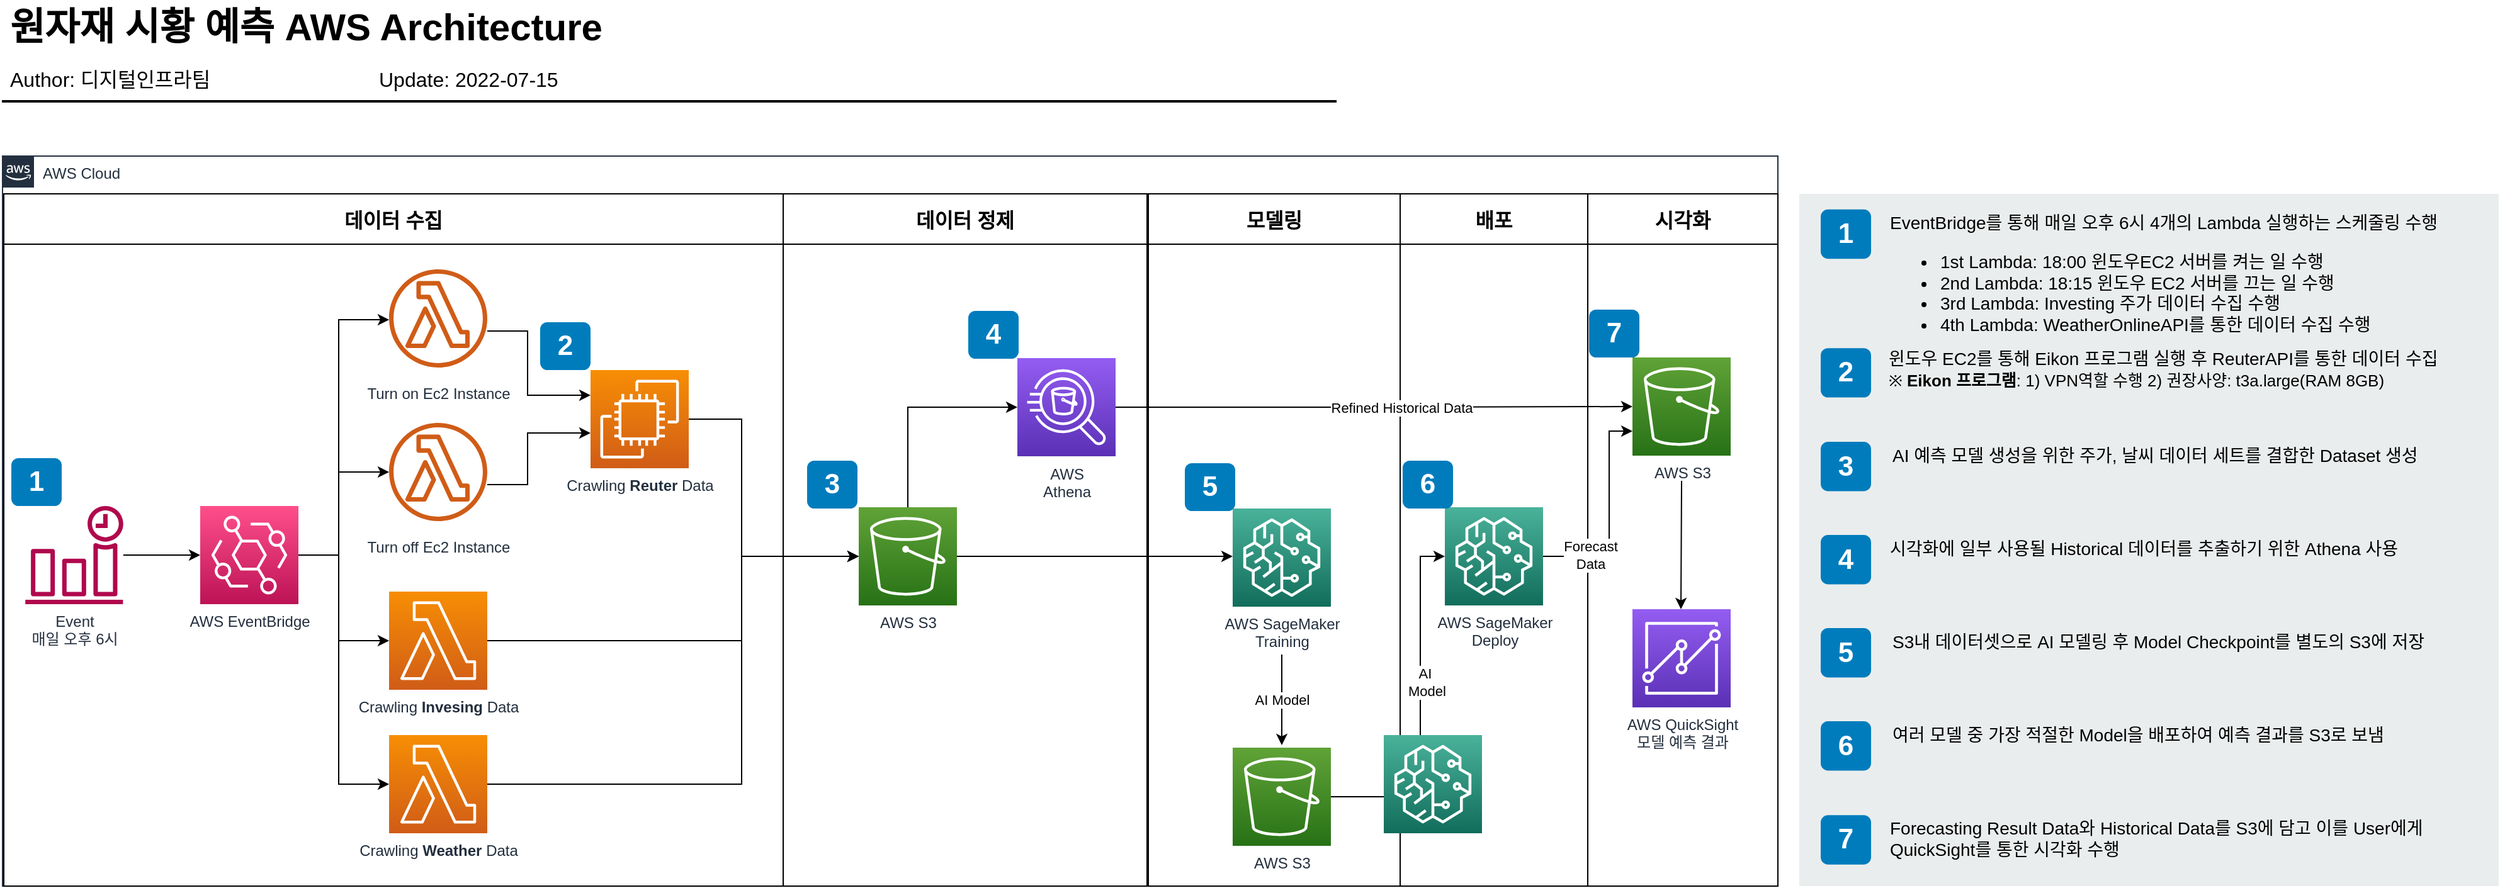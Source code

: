 <mxfile version="20.1.1" type="github" pages="3">
  <diagram id="Ht1M8jgEwFfnCIfOTk4-" name="As-Is">
    <mxGraphModel dx="2382" dy="1279" grid="1" gridSize="10" guides="1" tooltips="1" connect="1" arrows="1" fold="1" page="1" pageScale="1" pageWidth="1169" pageHeight="827" math="0" shadow="0">
      <root>
        <mxCell id="0" />
        <mxCell id="1" parent="0" />
        <mxCell id="-QjtrjUzRDEMRZ5MF8oH-47" value="원자재 시황 예측 AWS Architecture" style="text;html=1;resizable=0;points=[];autosize=1;align=left;verticalAlign=top;spacingTop=-4;fontSize=30;fontStyle=1;labelBackgroundColor=none;" parent="1" vertex="1">
          <mxGeometry x="36.5" y="26.5" width="510" height="40" as="geometry" />
        </mxCell>
        <mxCell id="-QjtrjUzRDEMRZ5MF8oH-48" value="Author: 디지털인프라팀" style="text;html=1;resizable=0;points=[];autosize=1;align=left;verticalAlign=top;spacingTop=-4;fontSize=16;labelBackgroundColor=none;" parent="1" vertex="1">
          <mxGeometry x="36.5" y="76.5" width="190" height="30" as="geometry" />
        </mxCell>
        <mxCell id="SCVMTBWpLvtzJIhz15lM-1" value="" style="line;strokeWidth=2;html=1;fontSize=14;labelBackgroundColor=none;" parent="1" vertex="1">
          <mxGeometry x="32.5" y="101.5" width="1060" height="10" as="geometry" />
        </mxCell>
        <mxCell id="1dBTJliTiQG94aDny_BC-19" value="AWS Cloud" style="points=[[0,0],[0.25,0],[0.5,0],[0.75,0],[1,0],[1,0.25],[1,0.5],[1,0.75],[1,1],[0.75,1],[0.5,1],[0.25,1],[0,1],[0,0.75],[0,0.5],[0,0.25]];outlineConnect=0;gradientColor=none;html=1;whiteSpace=wrap;fontSize=12;fontStyle=0;shape=mxgraph.aws4.group;grIcon=mxgraph.aws4.group_aws_cloud_alt;strokeColor=#232F3E;fillColor=none;verticalAlign=top;align=left;spacingLeft=30;fontColor=#232F3E;dashed=0;labelBackgroundColor=none;container=1;pointerEvents=0;collapsible=0;recursiveResize=0;" parent="1" vertex="1">
          <mxGeometry x="33" y="150" width="1410" height="580" as="geometry" />
        </mxCell>
        <mxCell id="dCYjzD_zUEwOEs_KfjNQ-2" value="데이터 정제" style="swimlane;startSize=40;fontSize=16;" parent="1dBTJliTiQG94aDny_BC-19" vertex="1">
          <mxGeometry x="620" y="30" width="289" height="550" as="geometry">
            <mxRectangle x="731" y="30" width="120" height="30" as="alternateBounds" />
          </mxGeometry>
        </mxCell>
        <mxCell id="dCYjzD_zUEwOEs_KfjNQ-24" value="AWS&lt;br&gt;Athena" style="sketch=0;points=[[0,0,0],[0.25,0,0],[0.5,0,0],[0.75,0,0],[1,0,0],[0,1,0],[0.25,1,0],[0.5,1,0],[0.75,1,0],[1,1,0],[0,0.25,0],[0,0.5,0],[0,0.75,0],[1,0.25,0],[1,0.5,0],[1,0.75,0]];outlineConnect=0;fontColor=#232F3E;gradientColor=#945DF2;gradientDirection=north;fillColor=#5A30B5;strokeColor=#ffffff;dashed=0;verticalLabelPosition=bottom;verticalAlign=top;align=center;html=1;fontSize=12;fontStyle=0;aspect=fixed;shape=mxgraph.aws4.resourceIcon;resIcon=mxgraph.aws4.athena;" parent="dCYjzD_zUEwOEs_KfjNQ-2" vertex="1">
          <mxGeometry x="186" y="130.5" width="78" height="78" as="geometry" />
        </mxCell>
        <mxCell id="6hlHMrz7loX8VQzPJCg0-5" value="4" style="rounded=1;whiteSpace=wrap;html=1;fillColor=#007CBD;strokeColor=none;fontColor=#FFFFFF;fontStyle=1;fontSize=22;labelBackgroundColor=none;" parent="dCYjzD_zUEwOEs_KfjNQ-2" vertex="1">
          <mxGeometry x="147" y="93" width="40" height="38" as="geometry" />
        </mxCell>
        <mxCell id="6hlHMrz7loX8VQzPJCg0-10" style="edgeStyle=orthogonalEdgeStyle;rounded=0;orthogonalLoop=1;jettySize=auto;html=1;entryX=0;entryY=0.5;entryDx=0;entryDy=0;entryPerimeter=0;fontSize=16;" parent="dCYjzD_zUEwOEs_KfjNQ-2" source="1dBTJliTiQG94aDny_BC-4" target="dCYjzD_zUEwOEs_KfjNQ-24" edge="1">
          <mxGeometry relative="1" as="geometry">
            <Array as="points">
              <mxPoint x="99" y="169" />
            </Array>
          </mxGeometry>
        </mxCell>
        <mxCell id="1dBTJliTiQG94aDny_BC-4" value="AWS S3" style="sketch=0;points=[[0,0,0],[0.25,0,0],[0.5,0,0],[0.75,0,0],[1,0,0],[0,1,0],[0.25,1,0],[0.5,1,0],[0.75,1,0],[1,1,0],[0,0.25,0],[0,0.5,0],[0,0.75,0],[1,0.25,0],[1,0.5,0],[1,0.75,0]];outlineConnect=0;fontColor=#232F3E;gradientColor=#60A337;gradientDirection=north;fillColor=#277116;strokeColor=#ffffff;dashed=0;verticalLabelPosition=bottom;verticalAlign=top;align=center;html=1;fontSize=12;fontStyle=0;aspect=fixed;shape=mxgraph.aws4.resourceIcon;resIcon=mxgraph.aws4.s3;" parent="dCYjzD_zUEwOEs_KfjNQ-2" vertex="1">
          <mxGeometry x="60" y="249" width="78" height="78" as="geometry" />
        </mxCell>
        <mxCell id="dCYjzD_zUEwOEs_KfjNQ-3" value="모델링" style="swimlane;startSize=40;fontSize=16;" parent="1dBTJliTiQG94aDny_BC-19" vertex="1">
          <mxGeometry x="910" y="30" width="200" height="550" as="geometry">
            <mxRectangle x="370" y="1170" width="120" height="30" as="alternateBounds" />
          </mxGeometry>
        </mxCell>
        <mxCell id="1dBTJliTiQG94aDny_BC-58" value="AWS S3" style="sketch=0;points=[[0,0,0],[0.25,0,0],[0.5,0,0],[0.75,0,0],[1,0,0],[0,1,0],[0.25,1,0],[0.5,1,0],[0.75,1,0],[1,1,0],[0,0.25,0],[0,0.5,0],[0,0.75,0],[1,0.25,0],[1,0.5,0],[1,0.75,0]];outlineConnect=0;fontColor=#232F3E;gradientColor=#60A337;gradientDirection=north;fillColor=#277116;strokeColor=#ffffff;dashed=0;verticalLabelPosition=bottom;verticalAlign=top;align=center;html=1;fontSize=12;fontStyle=0;aspect=fixed;shape=mxgraph.aws4.resourceIcon;resIcon=mxgraph.aws4.s3;" parent="dCYjzD_zUEwOEs_KfjNQ-3" vertex="1">
          <mxGeometry x="67" y="440" width="78" height="78" as="geometry" />
        </mxCell>
        <mxCell id="1dBTJliTiQG94aDny_BC-57" value="AI Model" style="edgeStyle=orthogonalEdgeStyle;rounded=0;orthogonalLoop=1;jettySize=auto;html=1;" parent="dCYjzD_zUEwOEs_KfjNQ-3" edge="1">
          <mxGeometry relative="1" as="geometry">
            <mxPoint x="106" y="366" as="sourcePoint" />
            <mxPoint x="106" y="438" as="targetPoint" />
          </mxGeometry>
        </mxCell>
        <mxCell id="6hlHMrz7loX8VQzPJCg0-6" value="5" style="rounded=1;whiteSpace=wrap;html=1;fillColor=#007CBD;strokeColor=none;fontColor=#FFFFFF;fontStyle=1;fontSize=22;labelBackgroundColor=none;" parent="dCYjzD_zUEwOEs_KfjNQ-3" vertex="1">
          <mxGeometry x="29" y="214" width="40" height="38" as="geometry" />
        </mxCell>
        <mxCell id="1dBTJliTiQG94aDny_BC-46" value="AWS SageMaker&lt;br&gt;Training" style="sketch=0;points=[[0,0,0],[0.25,0,0],[0.5,0,0],[0.75,0,0],[1,0,0],[0,1,0],[0.25,1,0],[0.5,1,0],[0.75,1,0],[1,1,0],[0,0.25,0],[0,0.5,0],[0,0.75,0],[1,0.25,0],[1,0.5,0],[1,0.75,0]];outlineConnect=0;fontColor=#232F3E;gradientColor=#4AB29A;gradientDirection=north;fillColor=#116D5B;strokeColor=#ffffff;dashed=0;verticalLabelPosition=bottom;verticalAlign=top;align=center;html=1;fontSize=12;fontStyle=0;aspect=fixed;shape=mxgraph.aws4.resourceIcon;resIcon=mxgraph.aws4.sagemaker;" parent="dCYjzD_zUEwOEs_KfjNQ-3" vertex="1">
          <mxGeometry x="67" y="250" width="78" height="78" as="geometry" />
        </mxCell>
        <mxCell id="1dBTJliTiQG94aDny_BC-61" value="데이터 수집" style="swimlane;startSize=40;fontSize=16;" parent="1dBTJliTiQG94aDny_BC-19" vertex="1">
          <mxGeometry x="1" y="30" width="619" height="550" as="geometry">
            <mxRectangle x="-30" y="1060" width="120" height="30" as="alternateBounds" />
          </mxGeometry>
        </mxCell>
        <mxCell id="6hlHMrz7loX8VQzPJCg0-3" value="2" style="rounded=1;whiteSpace=wrap;html=1;fillColor=#007CBD;strokeColor=none;fontColor=#FFFFFF;fontStyle=1;fontSize=22;labelBackgroundColor=none;" parent="1dBTJliTiQG94aDny_BC-61" vertex="1">
          <mxGeometry x="426" y="102" width="40" height="38" as="geometry" />
        </mxCell>
        <mxCell id="CtUr043-NP_PtcqY4t4r-6" value="Crawling &lt;b&gt;Weather &lt;/b&gt;Data" style="sketch=0;points=[[0,0,0],[0.25,0,0],[0.5,0,0],[0.75,0,0],[1,0,0],[0,1,0],[0.25,1,0],[0.5,1,0],[0.75,1,0],[1,1,0],[0,0.25,0],[0,0.5,0],[0,0.75,0],[1,0.25,0],[1,0.5,0],[1,0.75,0]];outlineConnect=0;fontColor=#232F3E;gradientColor=#F78E04;gradientDirection=north;fillColor=#D05C17;strokeColor=#ffffff;dashed=0;verticalLabelPosition=bottom;verticalAlign=top;align=center;html=1;fontSize=12;fontStyle=0;aspect=fixed;shape=mxgraph.aws4.resourceIcon;resIcon=mxgraph.aws4.lambda;" parent="1dBTJliTiQG94aDny_BC-61" vertex="1">
          <mxGeometry x="306" y="430" width="78" height="78" as="geometry" />
        </mxCell>
        <mxCell id="CtUr043-NP_PtcqY4t4r-11" style="edgeStyle=orthogonalEdgeStyle;rounded=0;orthogonalLoop=1;jettySize=auto;html=1;entryX=0;entryY=0.5;entryDx=0;entryDy=0;entryPerimeter=0;fontSize=11;" parent="1dBTJliTiQG94aDny_BC-61" source="dCYjzD_zUEwOEs_KfjNQ-6" target="CtUr043-NP_PtcqY4t4r-5" edge="1">
          <mxGeometry relative="1" as="geometry">
            <Array as="points">
              <mxPoint x="266" y="287" />
              <mxPoint x="266" y="355" />
            </Array>
          </mxGeometry>
        </mxCell>
        <mxCell id="CtUr043-NP_PtcqY4t4r-12" style="edgeStyle=orthogonalEdgeStyle;rounded=0;orthogonalLoop=1;jettySize=auto;html=1;entryX=0;entryY=0.5;entryDx=0;entryDy=0;entryPerimeter=0;fontSize=11;" parent="1dBTJliTiQG94aDny_BC-61" source="dCYjzD_zUEwOEs_KfjNQ-6" target="CtUr043-NP_PtcqY4t4r-6" edge="1">
          <mxGeometry relative="1" as="geometry">
            <Array as="points">
              <mxPoint x="266" y="287" />
              <mxPoint x="266" y="469" />
            </Array>
          </mxGeometry>
        </mxCell>
        <mxCell id="dCYjzD_zUEwOEs_KfjNQ-6" value="AWS EventBridge" style="sketch=0;points=[[0,0,0],[0.25,0,0],[0.5,0,0],[0.75,0,0],[1,0,0],[0,1,0],[0.25,1,0],[0.5,1,0],[0.75,1,0],[1,1,0],[0,0.25,0],[0,0.5,0],[0,0.75,0],[1,0.25,0],[1,0.5,0],[1,0.75,0]];outlineConnect=0;fontColor=#232F3E;gradientColor=#FF4F8B;gradientDirection=north;fillColor=#BC1356;strokeColor=#ffffff;dashed=0;verticalLabelPosition=bottom;verticalAlign=top;align=center;html=1;fontSize=12;fontStyle=0;aspect=fixed;shape=mxgraph.aws4.resourceIcon;resIcon=mxgraph.aws4.eventbridge;" parent="1dBTJliTiQG94aDny_BC-61" vertex="1">
          <mxGeometry x="156" y="248" width="78" height="78" as="geometry" />
        </mxCell>
        <mxCell id="dCYjzD_zUEwOEs_KfjNQ-7" value="Turn on Ec2 Instance" style="outlineConnect=0;fontColor=#232F3E;gradientColor=none;fillColor=#D05C17;strokeColor=none;dashed=0;verticalLabelPosition=bottom;verticalAlign=top;align=center;html=1;fontSize=12;fontStyle=0;aspect=fixed;pointerEvents=1;shape=mxgraph.aws4.lambda_function;labelBackgroundColor=#ffffff;spacingTop=7;" parent="1dBTJliTiQG94aDny_BC-61" vertex="1">
          <mxGeometry x="306" y="60" width="78" height="78" as="geometry" />
        </mxCell>
        <mxCell id="dCYjzD_zUEwOEs_KfjNQ-8" style="edgeStyle=orthogonalEdgeStyle;rounded=0;orthogonalLoop=1;jettySize=auto;html=1;exitX=1;exitY=0.5;exitDx=0;exitDy=0;exitPerimeter=0;" parent="1dBTJliTiQG94aDny_BC-61" source="dCYjzD_zUEwOEs_KfjNQ-6" target="dCYjzD_zUEwOEs_KfjNQ-7" edge="1">
          <mxGeometry relative="1" as="geometry">
            <Array as="points">
              <mxPoint x="266" y="287" />
              <mxPoint x="266" y="100" />
            </Array>
          </mxGeometry>
        </mxCell>
        <mxCell id="dCYjzD_zUEwOEs_KfjNQ-9" style="edgeStyle=orthogonalEdgeStyle;rounded=0;orthogonalLoop=1;jettySize=auto;html=1;entryX=0;entryY=0.5;entryDx=0;entryDy=0;entryPerimeter=0;" parent="1dBTJliTiQG94aDny_BC-61" source="dCYjzD_zUEwOEs_KfjNQ-10" target="dCYjzD_zUEwOEs_KfjNQ-6" edge="1">
          <mxGeometry relative="1" as="geometry" />
        </mxCell>
        <mxCell id="dCYjzD_zUEwOEs_KfjNQ-10" value="Event&lt;br&gt;매일 오후 6시" style="sketch=0;outlineConnect=0;fontColor=#232F3E;gradientColor=none;fillColor=#B0084D;strokeColor=none;dashed=0;verticalLabelPosition=bottom;verticalAlign=top;align=center;html=1;fontSize=12;fontStyle=0;aspect=fixed;pointerEvents=1;shape=mxgraph.aws4.event_time_based;" parent="1dBTJliTiQG94aDny_BC-61" vertex="1">
          <mxGeometry x="17" y="248" width="78" height="78" as="geometry" />
        </mxCell>
        <mxCell id="dCYjzD_zUEwOEs_KfjNQ-11" value="Turn off Ec2 Instance" style="outlineConnect=0;fontColor=#232F3E;gradientColor=none;fillColor=#D05C17;strokeColor=none;dashed=0;verticalLabelPosition=bottom;verticalAlign=top;align=center;html=1;fontSize=12;fontStyle=0;aspect=fixed;pointerEvents=1;shape=mxgraph.aws4.lambda_function;labelBackgroundColor=#ffffff;spacingTop=7;" parent="1dBTJliTiQG94aDny_BC-61" vertex="1">
          <mxGeometry x="306" y="182" width="78" height="78" as="geometry" />
        </mxCell>
        <mxCell id="dCYjzD_zUEwOEs_KfjNQ-12" style="edgeStyle=orthogonalEdgeStyle;rounded=0;orthogonalLoop=1;jettySize=auto;html=1;" parent="1dBTJliTiQG94aDny_BC-61" source="dCYjzD_zUEwOEs_KfjNQ-6" target="dCYjzD_zUEwOEs_KfjNQ-11" edge="1">
          <mxGeometry relative="1" as="geometry">
            <Array as="points">
              <mxPoint x="266" y="287" />
              <mxPoint x="266" y="221" />
            </Array>
          </mxGeometry>
        </mxCell>
        <mxCell id="dCYjzD_zUEwOEs_KfjNQ-17" style="edgeStyle=orthogonalEdgeStyle;rounded=0;orthogonalLoop=1;jettySize=auto;html=1;" parent="1dBTJliTiQG94aDny_BC-61" source="dCYjzD_zUEwOEs_KfjNQ-7" edge="1">
          <mxGeometry relative="1" as="geometry">
            <mxPoint x="466" y="160.026" as="targetPoint" />
            <Array as="points">
              <mxPoint x="416" y="109" />
              <mxPoint x="416" y="160" />
            </Array>
          </mxGeometry>
        </mxCell>
        <mxCell id="dCYjzD_zUEwOEs_KfjNQ-18" style="edgeStyle=orthogonalEdgeStyle;rounded=0;orthogonalLoop=1;jettySize=auto;html=1;" parent="1dBTJliTiQG94aDny_BC-61" source="dCYjzD_zUEwOEs_KfjNQ-11" edge="1">
          <mxGeometry relative="1" as="geometry">
            <mxPoint x="466" y="190.026" as="targetPoint" />
            <Array as="points">
              <mxPoint x="416" y="231" />
              <mxPoint x="416" y="190" />
            </Array>
          </mxGeometry>
        </mxCell>
        <mxCell id="6hlHMrz7loX8VQzPJCg0-2" value="1" style="rounded=1;whiteSpace=wrap;html=1;fillColor=#007CBD;strokeColor=none;fontColor=#FFFFFF;fontStyle=1;fontSize=22;labelBackgroundColor=none;" parent="1dBTJliTiQG94aDny_BC-61" vertex="1">
          <mxGeometry x="6" y="210" width="40" height="38" as="geometry" />
        </mxCell>
        <mxCell id="6hlHMrz7loX8VQzPJCg0-4" value="3" style="rounded=1;whiteSpace=wrap;html=1;fillColor=#007CBD;strokeColor=none;fontColor=#FFFFFF;fontStyle=1;fontSize=22;labelBackgroundColor=none;" parent="1dBTJliTiQG94aDny_BC-61" vertex="1">
          <mxGeometry x="638" y="212" width="40" height="38" as="geometry" />
        </mxCell>
        <mxCell id="CtUr043-NP_PtcqY4t4r-5" value="Crawling &lt;b&gt;Invesing &lt;/b&gt;Data" style="sketch=0;points=[[0,0,0],[0.25,0,0],[0.5,0,0],[0.75,0,0],[1,0,0],[0,1,0],[0.25,1,0],[0.5,1,0],[0.75,1,0],[1,1,0],[0,0.25,0],[0,0.5,0],[0,0.75,0],[1,0.25,0],[1,0.5,0],[1,0.75,0]];outlineConnect=0;fontColor=#232F3E;gradientColor=#F78E04;gradientDirection=north;fillColor=#D05C17;strokeColor=#ffffff;dashed=0;verticalLabelPosition=bottom;verticalAlign=top;align=center;html=1;fontSize=12;fontStyle=0;aspect=fixed;shape=mxgraph.aws4.resourceIcon;resIcon=mxgraph.aws4.lambda;" parent="1dBTJliTiQG94aDny_BC-61" vertex="1">
          <mxGeometry x="306" y="316" width="78" height="78" as="geometry" />
        </mxCell>
        <mxCell id="CtUr043-NP_PtcqY4t4r-4" value="Crawling &lt;b&gt;Reuter &lt;/b&gt;Data" style="sketch=0;points=[[0,0,0],[0.25,0,0],[0.5,0,0],[0.75,0,0],[1,0,0],[0,1,0],[0.25,1,0],[0.5,1,0],[0.75,1,0],[1,1,0],[0,0.25,0],[0,0.5,0],[0,0.75,0],[1,0.25,0],[1,0.5,0],[1,0.75,0]];outlineConnect=0;fontColor=#232F3E;gradientColor=#F78E04;gradientDirection=north;fillColor=#D05C17;strokeColor=#ffffff;dashed=0;verticalLabelPosition=bottom;verticalAlign=top;align=center;html=1;fontSize=12;fontStyle=0;aspect=fixed;shape=mxgraph.aws4.resourceIcon;resIcon=mxgraph.aws4.ec2;" parent="1dBTJliTiQG94aDny_BC-61" vertex="1">
          <mxGeometry x="466" y="140" width="78" height="78" as="geometry" />
        </mxCell>
        <mxCell id="1dBTJliTiQG94aDny_BC-52" style="edgeStyle=orthogonalEdgeStyle;rounded=0;orthogonalLoop=1;jettySize=auto;html=1;exitX=1;exitY=0.5;exitDx=0;exitDy=0;exitPerimeter=0;" parent="1dBTJliTiQG94aDny_BC-19" source="1dBTJliTiQG94aDny_BC-4" target="1dBTJliTiQG94aDny_BC-46" edge="1">
          <mxGeometry relative="1" as="geometry">
            <Array as="points">
              <mxPoint x="876" y="318" />
              <mxPoint x="876" y="318" />
            </Array>
          </mxGeometry>
        </mxCell>
        <mxCell id="dCYjzD_zUEwOEs_KfjNQ-34" value="배포" style="swimlane;startSize=40;fontSize=16;" parent="1dBTJliTiQG94aDny_BC-19" vertex="1">
          <mxGeometry x="1110" y="30" width="149" height="550" as="geometry">
            <mxRectangle x="731" y="30" width="120" height="30" as="alternateBounds" />
          </mxGeometry>
        </mxCell>
        <mxCell id="gQa-60bPWqaGcjAUz3gM-6" value="AWS SageMaker&lt;br&gt;Deploy" style="sketch=0;points=[[0,0,0],[0.25,0,0],[0.5,0,0],[0.75,0,0],[1,0,0],[0,1,0],[0.25,1,0],[0.5,1,0],[0.75,1,0],[1,1,0],[0,0.25,0],[0,0.5,0],[0,0.75,0],[1,0.25,0],[1,0.5,0],[1,0.75,0]];outlineConnect=0;fontColor=#232F3E;gradientColor=#4AB29A;gradientDirection=north;fillColor=#116D5B;strokeColor=#ffffff;dashed=0;verticalLabelPosition=bottom;verticalAlign=top;align=center;html=1;fontSize=12;fontStyle=0;aspect=fixed;shape=mxgraph.aws4.resourceIcon;resIcon=mxgraph.aws4.sagemaker;" parent="dCYjzD_zUEwOEs_KfjNQ-34" vertex="1">
          <mxGeometry x="35.5" y="249" width="78" height="78" as="geometry" />
        </mxCell>
        <mxCell id="gQa-60bPWqaGcjAUz3gM-14" value="6" style="rounded=1;whiteSpace=wrap;html=1;fillColor=#007CBD;strokeColor=none;fontColor=#FFFFFF;fontStyle=1;fontSize=22;labelBackgroundColor=none;" parent="dCYjzD_zUEwOEs_KfjNQ-34" vertex="1">
          <mxGeometry x="2" y="212" width="40" height="38" as="geometry" />
        </mxCell>
        <mxCell id="gQa-60bPWqaGcjAUz3gM-3" value="시각화" style="swimlane;startSize=40;fontSize=16;" parent="1dBTJliTiQG94aDny_BC-19" vertex="1">
          <mxGeometry x="1259" y="30" width="151" height="550" as="geometry">
            <mxRectangle x="731" y="30" width="120" height="30" as="alternateBounds" />
          </mxGeometry>
        </mxCell>
        <mxCell id="gQa-60bPWqaGcjAUz3gM-5" value="AWS QuickSight&lt;br&gt;모델 예측 결과" style="sketch=0;points=[[0,0,0],[0.25,0,0],[0.5,0,0],[0.75,0,0],[1,0,0],[0,1,0],[0.25,1,0],[0.5,1,0],[0.75,1,0],[1,1,0],[0,0.25,0],[0,0.5,0],[0,0.75,0],[1,0.25,0],[1,0.5,0],[1,0.75,0]];outlineConnect=0;fontColor=#232F3E;gradientColor=#945DF2;gradientDirection=north;fillColor=#5A30B5;strokeColor=#ffffff;dashed=0;verticalLabelPosition=bottom;verticalAlign=top;align=center;html=1;fontSize=12;fontStyle=0;aspect=fixed;shape=mxgraph.aws4.resourceIcon;resIcon=mxgraph.aws4.quicksight;" parent="gQa-60bPWqaGcjAUz3gM-3" vertex="1">
          <mxGeometry x="35.5" y="330" width="78" height="78" as="geometry" />
        </mxCell>
        <mxCell id="gQa-60bPWqaGcjAUz3gM-15" value="7" style="rounded=1;whiteSpace=wrap;html=1;fillColor=#007CBD;strokeColor=none;fontColor=#FFFFFF;fontStyle=1;fontSize=22;labelBackgroundColor=none;" parent="gQa-60bPWqaGcjAUz3gM-3" vertex="1">
          <mxGeometry x="1" y="92" width="40" height="38" as="geometry" />
        </mxCell>
        <mxCell id="gQa-60bPWqaGcjAUz3gM-10" value="AWS S3" style="sketch=0;points=[[0,0,0],[0.25,0,0],[0.5,0,0],[0.75,0,0],[1,0,0],[0,1,0],[0.25,1,0],[0.5,1,0],[0.75,1,0],[1,1,0],[0,0.25,0],[0,0.5,0],[0,0.75,0],[1,0.25,0],[1,0.5,0],[1,0.75,0]];outlineConnect=0;fontColor=#232F3E;gradientColor=#60A337;gradientDirection=north;fillColor=#277116;strokeColor=#ffffff;dashed=0;verticalLabelPosition=bottom;verticalAlign=top;align=center;html=1;fontSize=12;fontStyle=0;aspect=fixed;shape=mxgraph.aws4.resourceIcon;resIcon=mxgraph.aws4.s3;" parent="gQa-60bPWqaGcjAUz3gM-3" vertex="1">
          <mxGeometry x="35.5" y="130" width="78" height="78" as="geometry" />
        </mxCell>
        <mxCell id="gQa-60bPWqaGcjAUz3gM-22" value="" style="edgeStyle=orthogonalEdgeStyle;rounded=0;orthogonalLoop=1;jettySize=auto;html=1;" parent="gQa-60bPWqaGcjAUz3gM-3" edge="1">
          <mxGeometry x="0.125" y="9" relative="1" as="geometry">
            <mxPoint x="74.513" y="228" as="sourcePoint" />
            <mxPoint x="74" y="330" as="targetPoint" />
            <Array as="points">
              <mxPoint x="75" y="230" />
              <mxPoint x="74" y="230" />
            </Array>
            <mxPoint x="-6" y="-9" as="offset" />
          </mxGeometry>
        </mxCell>
        <mxCell id="gQa-60bPWqaGcjAUz3gM-7" style="edgeStyle=orthogonalEdgeStyle;rounded=0;orthogonalLoop=1;jettySize=auto;html=1;entryX=0;entryY=0.5;entryDx=0;entryDy=0;entryPerimeter=0;fontSize=16;" parent="1dBTJliTiQG94aDny_BC-19" source="1dBTJliTiQG94aDny_BC-58" target="gQa-60bPWqaGcjAUz3gM-6" edge="1">
          <mxGeometry relative="1" as="geometry">
            <Array as="points">
              <mxPoint x="1126" y="509" />
              <mxPoint x="1126" y="318" />
            </Array>
          </mxGeometry>
        </mxCell>
        <mxCell id="gQa-60bPWqaGcjAUz3gM-8" value="AI&amp;nbsp;&lt;br style=&quot;font-size: 11px;&quot;&gt;Model" style="edgeLabel;html=1;align=center;verticalAlign=middle;resizable=0;points=[];fontSize=11;" parent="gQa-60bPWqaGcjAUz3gM-7" vertex="1" connectable="0">
          <mxGeometry x="0.106" y="-2" relative="1" as="geometry">
            <mxPoint x="3" y="-7" as="offset" />
          </mxGeometry>
        </mxCell>
        <mxCell id="gQa-60bPWqaGcjAUz3gM-17" style="edgeStyle=orthogonalEdgeStyle;rounded=0;orthogonalLoop=1;jettySize=auto;html=1;fontSize=11;" parent="1dBTJliTiQG94aDny_BC-19" source="dCYjzD_zUEwOEs_KfjNQ-24" target="gQa-60bPWqaGcjAUz3gM-10" edge="1">
          <mxGeometry relative="1" as="geometry" />
        </mxCell>
        <mxCell id="f5O2wn5T1wVpe3JOlUNK-1" value="Refined Historical Data" style="edgeLabel;html=1;align=center;verticalAlign=middle;resizable=0;points=[];" vertex="1" connectable="0" parent="gQa-60bPWqaGcjAUz3gM-17">
          <mxGeometry x="0.134" y="-3" relative="1" as="geometry">
            <mxPoint x="-6" y="-2" as="offset" />
          </mxGeometry>
        </mxCell>
        <mxCell id="gQa-60bPWqaGcjAUz3gM-18" style="edgeStyle=orthogonalEdgeStyle;rounded=0;orthogonalLoop=1;jettySize=auto;html=1;entryX=0;entryY=0.75;entryDx=0;entryDy=0;entryPerimeter=0;fontSize=11;" parent="1dBTJliTiQG94aDny_BC-19" source="gQa-60bPWqaGcjAUz3gM-6" target="gQa-60bPWqaGcjAUz3gM-10" edge="1">
          <mxGeometry relative="1" as="geometry">
            <Array as="points">
              <mxPoint x="1276" y="318" />
              <mxPoint x="1276" y="219" />
            </Array>
          </mxGeometry>
        </mxCell>
        <mxCell id="f5O2wn5T1wVpe3JOlUNK-2" value="Forecast&lt;br&gt;Data" style="edgeLabel;html=1;align=center;verticalAlign=middle;resizable=0;points=[];" vertex="1" connectable="0" parent="gQa-60bPWqaGcjAUz3gM-18">
          <mxGeometry x="-0.566" y="1" relative="1" as="geometry">
            <mxPoint as="offset" />
          </mxGeometry>
        </mxCell>
        <mxCell id="CtUr043-NP_PtcqY4t4r-14" style="edgeStyle=orthogonalEdgeStyle;rounded=0;orthogonalLoop=1;jettySize=auto;html=1;entryX=0;entryY=0.5;entryDx=0;entryDy=0;entryPerimeter=0;fontSize=11;" parent="1dBTJliTiQG94aDny_BC-19" source="CtUr043-NP_PtcqY4t4r-5" target="1dBTJliTiQG94aDny_BC-4" edge="1">
          <mxGeometry relative="1" as="geometry">
            <Array as="points">
              <mxPoint x="587" y="385" />
              <mxPoint x="587" y="318" />
            </Array>
          </mxGeometry>
        </mxCell>
        <mxCell id="CtUr043-NP_PtcqY4t4r-15" style="edgeStyle=orthogonalEdgeStyle;rounded=0;orthogonalLoop=1;jettySize=auto;html=1;entryX=0;entryY=0.5;entryDx=0;entryDy=0;entryPerimeter=0;fontSize=11;" parent="1dBTJliTiQG94aDny_BC-19" source="CtUr043-NP_PtcqY4t4r-6" target="1dBTJliTiQG94aDny_BC-4" edge="1">
          <mxGeometry relative="1" as="geometry">
            <Array as="points">
              <mxPoint x="587" y="499" />
              <mxPoint x="587" y="318" />
            </Array>
          </mxGeometry>
        </mxCell>
        <mxCell id="CtUr043-NP_PtcqY4t4r-18" style="edgeStyle=orthogonalEdgeStyle;rounded=0;orthogonalLoop=1;jettySize=auto;html=1;entryX=0;entryY=0.5;entryDx=0;entryDy=0;entryPerimeter=0;fontSize=11;" parent="1dBTJliTiQG94aDny_BC-19" source="CtUr043-NP_PtcqY4t4r-4" target="1dBTJliTiQG94aDny_BC-4" edge="1">
          <mxGeometry relative="1" as="geometry">
            <Array as="points">
              <mxPoint x="587" y="209" />
              <mxPoint x="587" y="318" />
            </Array>
          </mxGeometry>
        </mxCell>
        <mxCell id="6hlHMrz7loX8VQzPJCg0-1" value="Update: 2022-07-15" style="text;html=1;resizable=0;points=[];autosize=1;align=left;verticalAlign=top;spacingTop=-4;fontSize=16;labelBackgroundColor=none;" parent="1" vertex="1">
          <mxGeometry x="330" y="76.5" width="170" height="30" as="geometry" />
        </mxCell>
        <mxCell id="CtUr043-NP_PtcqY4t4r-3" value="" style="group" parent="1" vertex="1" connectable="0">
          <mxGeometry x="1460" y="180" width="555.5" height="550" as="geometry" />
        </mxCell>
        <mxCell id="Gu6WN1yIWV0_MbR31gMe-1" value="" style="rounded=0;whiteSpace=wrap;html=1;fillColor=#EAEDED;fontSize=22;fontColor=#FFFFFF;strokeColor=none;labelBackgroundColor=none;" parent="CtUr043-NP_PtcqY4t4r-3" vertex="1">
          <mxGeometry width="555.5" height="550" as="geometry" />
        </mxCell>
        <mxCell id="-QjtrjUzRDEMRZ5MF8oH-36" value="1" style="rounded=1;whiteSpace=wrap;html=1;fillColor=#007CBD;strokeColor=none;fontColor=#FFFFFF;fontStyle=1;fontSize=22;labelBackgroundColor=none;" parent="CtUr043-NP_PtcqY4t4r-3" vertex="1">
          <mxGeometry x="17" y="12.383" width="40" height="39.212" as="geometry" />
        </mxCell>
        <mxCell id="-QjtrjUzRDEMRZ5MF8oH-37" value="2" style="rounded=1;whiteSpace=wrap;html=1;fillColor=#007CBD;strokeColor=none;fontColor=#FFFFFF;fontStyle=1;fontSize=22;labelBackgroundColor=none;" parent="CtUr043-NP_PtcqY4t4r-3" vertex="1">
          <mxGeometry x="17" y="122.576" width="40" height="39.212" as="geometry" />
        </mxCell>
        <mxCell id="-QjtrjUzRDEMRZ5MF8oH-38" value="3" style="rounded=1;whiteSpace=wrap;html=1;fillColor=#007CBD;strokeColor=none;fontColor=#FFFFFF;fontStyle=1;fontSize=22;labelBackgroundColor=none;" parent="CtUr043-NP_PtcqY4t4r-3" vertex="1">
          <mxGeometry x="17" y="197" width="40" height="39.212" as="geometry" />
        </mxCell>
        <mxCell id="-QjtrjUzRDEMRZ5MF8oH-39" value="4" style="rounded=1;whiteSpace=wrap;html=1;fillColor=#007CBD;strokeColor=none;fontColor=#FFFFFF;fontStyle=1;fontSize=22;labelBackgroundColor=none;" parent="CtUr043-NP_PtcqY4t4r-3" vertex="1">
          <mxGeometry x="17" y="271" width="40" height="39.212" as="geometry" />
        </mxCell>
        <mxCell id="-QjtrjUzRDEMRZ5MF8oH-40" value="5" style="rounded=1;whiteSpace=wrap;html=1;fillColor=#007CBD;strokeColor=none;fontColor=#FFFFFF;fontStyle=1;fontSize=22;labelBackgroundColor=none;" parent="CtUr043-NP_PtcqY4t4r-3" vertex="1">
          <mxGeometry x="17" y="345" width="40" height="39.212" as="geometry" />
        </mxCell>
        <mxCell id="-QjtrjUzRDEMRZ5MF8oH-41" value="6" style="rounded=1;whiteSpace=wrap;html=1;fillColor=#007CBD;strokeColor=none;fontColor=#FFFFFF;fontStyle=1;fontSize=22;labelBackgroundColor=none;" parent="CtUr043-NP_PtcqY4t4r-3" vertex="1">
          <mxGeometry x="17" y="419" width="40" height="39.212" as="geometry" />
        </mxCell>
        <mxCell id="-QjtrjUzRDEMRZ5MF8oH-42" value="7" style="rounded=1;whiteSpace=wrap;html=1;fillColor=#007CBD;strokeColor=none;fontColor=#FFFFFF;fontStyle=1;fontSize=22;labelBackgroundColor=none;" parent="CtUr043-NP_PtcqY4t4r-3" vertex="1">
          <mxGeometry x="17" y="493.613" width="40" height="39.212" as="geometry" />
        </mxCell>
        <mxCell id="SCVMTBWpLvtzJIhz15lM-6" value="EventBridge를 통해&lt;span&gt;&amp;nbsp;매일 오후 6시 4개의 Lambda 실행하는 스케줄링 수행&lt;br&gt;&lt;ul&gt;&lt;li&gt;&lt;span&gt;1st Lambda: 18:00 윈도우EC2 서버를 켜는 일 수행&lt;/span&gt;&lt;/li&gt;&lt;li&gt;2nd Lambda: 18:15 윈도우 EC2 서버를 끄는 일 수행&lt;/li&gt;&lt;li&gt;3rd Lambda: Investing 주가 데이터 수집 수행&lt;/li&gt;&lt;li&gt;4th Lambda: WeatherOnlineAPI를 통한 데이터 수집 수행&lt;/li&gt;&lt;/ul&gt;&lt;/span&gt;" style="text;html=1;align=left;verticalAlign=top;spacingTop=-4;fontSize=14;labelBackgroundColor=none;whiteSpace=wrap;" parent="CtUr043-NP_PtcqY4t4r-3" vertex="1">
          <mxGeometry x="70" y="12.38" width="480" height="101.13" as="geometry" />
        </mxCell>
        <mxCell id="SCVMTBWpLvtzJIhz15lM-7" value="윈도우 EC2를 통해 Eikon 프로그램 실행 후 ReuterAPI를 통한 데이터 수집&lt;br&gt;&lt;font style=&quot;font-size: 13px;&quot;&gt;※&amp;nbsp;&lt;b&gt;Eikon 프로그램&lt;/b&gt;:&lt;span style=&quot;background-color: initial;&quot;&gt;&amp;nbsp;1) VPN역할 수행 2)&lt;/span&gt;&lt;span style=&quot;background-color: initial;&quot;&gt;&amp;nbsp;권장사양: t3a.large(RAM 8GB)&lt;/span&gt;&lt;span style=&quot;background-color: initial;&quot;&gt;&lt;br&gt;&lt;/span&gt;&lt;/font&gt;" style="text;html=1;align=left;verticalAlign=top;spacingTop=-4;fontSize=14;labelBackgroundColor=none;whiteSpace=wrap;" parent="CtUr043-NP_PtcqY4t4r-3" vertex="1">
          <mxGeometry x="69" y="120" width="486.5" height="40" as="geometry" />
        </mxCell>
        <mxCell id="SCVMTBWpLvtzJIhz15lM-9" value="&lt;span&gt;AI 예측 모델 생성을 위한 주가, 날씨 데이터 세트를 결합한&amp;nbsp;&lt;/span&gt;Dataset 생성" style="text;html=1;align=left;verticalAlign=top;spacingTop=-4;fontSize=14;labelBackgroundColor=none;whiteSpace=wrap;" parent="CtUr043-NP_PtcqY4t4r-3" vertex="1">
          <mxGeometry x="71.75" y="197" width="481" height="41.28" as="geometry" />
        </mxCell>
        <mxCell id="SCVMTBWpLvtzJIhz15lM-10" value="시각화에 일부 사용될 Historical 데이터를 추출하기 위한 Athena 사용" style="text;html=1;align=left;verticalAlign=top;spacingTop=-4;fontSize=14;labelBackgroundColor=none;whiteSpace=wrap;" parent="CtUr043-NP_PtcqY4t4r-3" vertex="1">
          <mxGeometry x="70" y="270.997" width="450" height="40.76" as="geometry" />
        </mxCell>
        <mxCell id="SCVMTBWpLvtzJIhz15lM-11" value="S3내 데이터셋으로 AI 모델링 후&amp;nbsp;Model Checkpoint를 별도의 S3에 저장" style="text;html=1;align=left;verticalAlign=top;spacingTop=-4;fontSize=14;labelBackgroundColor=none;whiteSpace=wrap;" parent="CtUr043-NP_PtcqY4t4r-3" vertex="1">
          <mxGeometry x="71.75" y="344.995" width="449" height="40.76" as="geometry" />
        </mxCell>
        <mxCell id="SCVMTBWpLvtzJIhz15lM-13" value="&lt;span&gt;Forecasting Result Data와 Historical Data를 S3에 담고 이를 User에게 QuickSight를 통한 시각화 수행&amp;nbsp;&lt;/span&gt;" style="text;html=1;align=left;verticalAlign=top;spacingTop=-4;fontSize=14;labelBackgroundColor=none;whiteSpace=wrap;" parent="CtUr043-NP_PtcqY4t4r-3" vertex="1">
          <mxGeometry x="70" y="492.842" width="449" height="40.76" as="geometry" />
        </mxCell>
        <mxCell id="CtUr043-NP_PtcqY4t4r-2" value="여러 모델 중 가장 적절한 Model을 배포하여 예측 결과를 S3로 보냄" style="text;html=1;align=left;verticalAlign=top;spacingTop=-4;fontSize=14;labelBackgroundColor=none;whiteSpace=wrap;" parent="CtUr043-NP_PtcqY4t4r-3" vertex="1">
          <mxGeometry x="71.75" y="419.003" width="449" height="40.76" as="geometry" />
        </mxCell>
        <mxCell id="f5O2wn5T1wVpe3JOlUNK-3" value="" style="sketch=0;points=[[0,0,0],[0.25,0,0],[0.5,0,0],[0.75,0,0],[1,0,0],[0,1,0],[0.25,1,0],[0.5,1,0],[0.75,1,0],[1,1,0],[0,0.25,0],[0,0.5,0],[0,0.75,0],[1,0.25,0],[1,0.5,0],[1,0.75,0]];outlineConnect=0;fontColor=#232F3E;gradientColor=#4AB29A;gradientDirection=north;fillColor=#116D5B;strokeColor=#ffffff;dashed=0;verticalLabelPosition=bottom;verticalAlign=top;align=center;html=1;fontSize=12;fontStyle=0;aspect=fixed;shape=mxgraph.aws4.resourceIcon;resIcon=mxgraph.aws4.sagemaker;" vertex="1" parent="1">
          <mxGeometry x="1130" y="610" width="78" height="78" as="geometry" />
        </mxCell>
      </root>
    </mxGraphModel>
  </diagram>
  <diagram id="ji4KComlpWZDG8OQrK-k" name="To-Be">
    <mxGraphModel dx="4331" dy="3494" grid="1" gridSize="10" guides="1" tooltips="1" connect="1" arrows="1" fold="1" page="1" pageScale="1" pageWidth="827" pageHeight="1169" math="0" shadow="0">
      <root>
        <mxCell id="0" />
        <mxCell id="1" parent="0" />
        <mxCell id="fahZCgwW7RxsYPd1qHfA-9" value="Amazon S3" style="outlineConnect=0;fontColor=#232F3E;gradientColor=#60A337;gradientDirection=north;fillColor=#277116;strokeColor=#ffffff;dashed=0;verticalLabelPosition=bottom;verticalAlign=top;align=center;html=1;fontSize=12;fontStyle=0;aspect=fixed;shape=mxgraph.aws4.resourceIcon;resIcon=mxgraph.aws4.s3;labelBackgroundColor=none;" vertex="1" parent="1">
          <mxGeometry x="486" y="-228.5" width="78" height="78" as="geometry" />
        </mxCell>
        <mxCell id="fahZCgwW7RxsYPd1qHfA-10" value="Amazon Cognito" style="outlineConnect=0;fontColor=#232F3E;gradientColor=#F54749;gradientDirection=north;fillColor=#C7131F;strokeColor=#ffffff;dashed=0;verticalLabelPosition=bottom;verticalAlign=top;align=center;html=1;fontSize=12;fontStyle=0;aspect=fixed;shape=mxgraph.aws4.resourceIcon;resIcon=mxgraph.aws4.cognito;labelBackgroundColor=none;" vertex="1" parent="1">
          <mxGeometry x="310" y="148.5" width="78" height="78" as="geometry" />
        </mxCell>
        <mxCell id="fahZCgwW7RxsYPd1qHfA-11" value="Users&lt;br&gt;" style="outlineConnect=0;fontColor=#232F3E;gradientColor=none;fillColor=#232F3E;strokeColor=none;dashed=0;verticalLabelPosition=bottom;verticalAlign=top;align=center;html=1;fontSize=12;fontStyle=0;aspect=fixed;pointerEvents=1;shape=mxgraph.aws4.users;labelBackgroundColor=none;" vertex="1" parent="1">
          <mxGeometry x="697" y="310.0" width="78" height="78" as="geometry" />
        </mxCell>
        <mxCell id="fahZCgwW7RxsYPd1qHfA-12" value="User" style="outlineConnect=0;fontColor=#232F3E;gradientColor=none;fillColor=#232F3E;strokeColor=none;dashed=0;verticalLabelPosition=bottom;verticalAlign=top;align=center;html=1;fontSize=12;fontStyle=0;aspect=fixed;pointerEvents=1;shape=mxgraph.aws4.user;labelBackgroundColor=none;" vertex="1" parent="1">
          <mxGeometry x="1441.5" y="-260" width="78" height="78" as="geometry" />
        </mxCell>
        <mxCell id="fahZCgwW7RxsYPd1qHfA-13" value="" style="shape=image;html=1;verticalAlign=top;verticalLabelPosition=bottom;labelBackgroundColor=#ffffff;imageAspect=0;aspect=fixed;image=https://cdn4.iconfinder.com/data/icons/ionicons/512/icon-social-github-128.png" vertex="1" parent="1">
          <mxGeometry x="626" y="552.5" width="128" height="128" as="geometry" />
        </mxCell>
        <mxCell id="fahZCgwW7RxsYPd1qHfA-14" value="AWS CodePipeline" style="outlineConnect=0;dashed=0;verticalLabelPosition=bottom;verticalAlign=top;align=center;html=1;shape=mxgraph.aws3.codepipeline;fillColor=#759C3E;gradientColor=none;" vertex="1" parent="1">
          <mxGeometry x="30" y="402.5" width="67.5" height="81" as="geometry" />
        </mxCell>
        <mxCell id="fahZCgwW7RxsYPd1qHfA-15" value="AWS CodeCommit" style="outlineConnect=0;dashed=0;verticalLabelPosition=bottom;verticalAlign=top;align=center;html=1;shape=mxgraph.aws3.codecommit;fillColor=#759C3E;gradientColor=none;" vertex="1" parent="1">
          <mxGeometry x="60" y="268" width="76.5" height="93" as="geometry" />
        </mxCell>
        <mxCell id="fahZCgwW7RxsYPd1qHfA-16" value="AWS CodeDeploy" style="outlineConnect=0;dashed=0;verticalLabelPosition=bottom;verticalAlign=top;align=center;html=1;shape=mxgraph.aws3.codedeploy;fillColor=#759C3E;gradientColor=none;" vertex="1" parent="1">
          <mxGeometry x="261.5" y="471.5" width="67.5" height="81" as="geometry" />
        </mxCell>
        <mxCell id="GLimc1rp4X13bFgC48Ts-1" value="AWS SageMaker&lt;br&gt;Train" style="sketch=0;outlineConnect=0;fontColor=#232F3E;gradientColor=none;fillColor=#067F68;strokeColor=none;dashed=0;verticalLabelPosition=bottom;verticalAlign=top;align=center;html=1;fontSize=12;fontStyle=0;aspect=fixed;pointerEvents=1;shape=mxgraph.aws4.sagemaker_train;" vertex="1" parent="1">
          <mxGeometry x="1190" y="820" width="78" height="65" as="geometry" />
        </mxCell>
        <mxCell id="GLimc1rp4X13bFgC48Ts-2" value="AWS SageMaker&lt;br&gt;Notebook" style="sketch=0;outlineConnect=0;fontColor=#232F3E;gradientColor=none;fillColor=#067F68;strokeColor=none;dashed=0;verticalLabelPosition=bottom;verticalAlign=top;align=center;html=1;fontSize=12;fontStyle=0;aspect=fixed;pointerEvents=1;shape=mxgraph.aws4.sagemaker_notebook;" vertex="1" parent="1">
          <mxGeometry x="730" y="810" width="68" height="78" as="geometry" />
        </mxCell>
        <mxCell id="GLimc1rp4X13bFgC48Ts-3" value="" style="sketch=0;points=[[0,0,0],[0.25,0,0],[0.5,0,0],[0.75,0,0],[1,0,0],[0,1,0],[0.25,1,0],[0.5,1,0],[0.75,1,0],[1,1,0],[0,0.25,0],[0,0.5,0],[0,0.75,0],[1,0.25,0],[1,0.5,0],[1,0.75,0]];outlineConnect=0;fontColor=#232F3E;gradientColor=#4AB29A;gradientDirection=north;fillColor=#116D5B;strokeColor=#ffffff;dashed=0;verticalLabelPosition=bottom;verticalAlign=top;align=center;html=1;fontSize=12;fontStyle=0;aspect=fixed;shape=mxgraph.aws4.resourceIcon;resIcon=mxgraph.aws4.forecast;" vertex="1" parent="1">
          <mxGeometry x="998" y="780" width="78" height="78" as="geometry" />
        </mxCell>
      </root>
    </mxGraphModel>
  </diagram>
  <diagram id="O2DYypxAQ_tnDRAICw8M" name="PoC">
    <mxGraphModel dx="2382" dy="1279" grid="1" gridSize="10" guides="1" tooltips="1" connect="1" arrows="1" fold="1" page="1" pageScale="1" pageWidth="1169" pageHeight="827" math="0" shadow="0">
      <root>
        <mxCell id="0" />
        <mxCell id="1" parent="0" />
      </root>
    </mxGraphModel>
  </diagram>
</mxfile>
